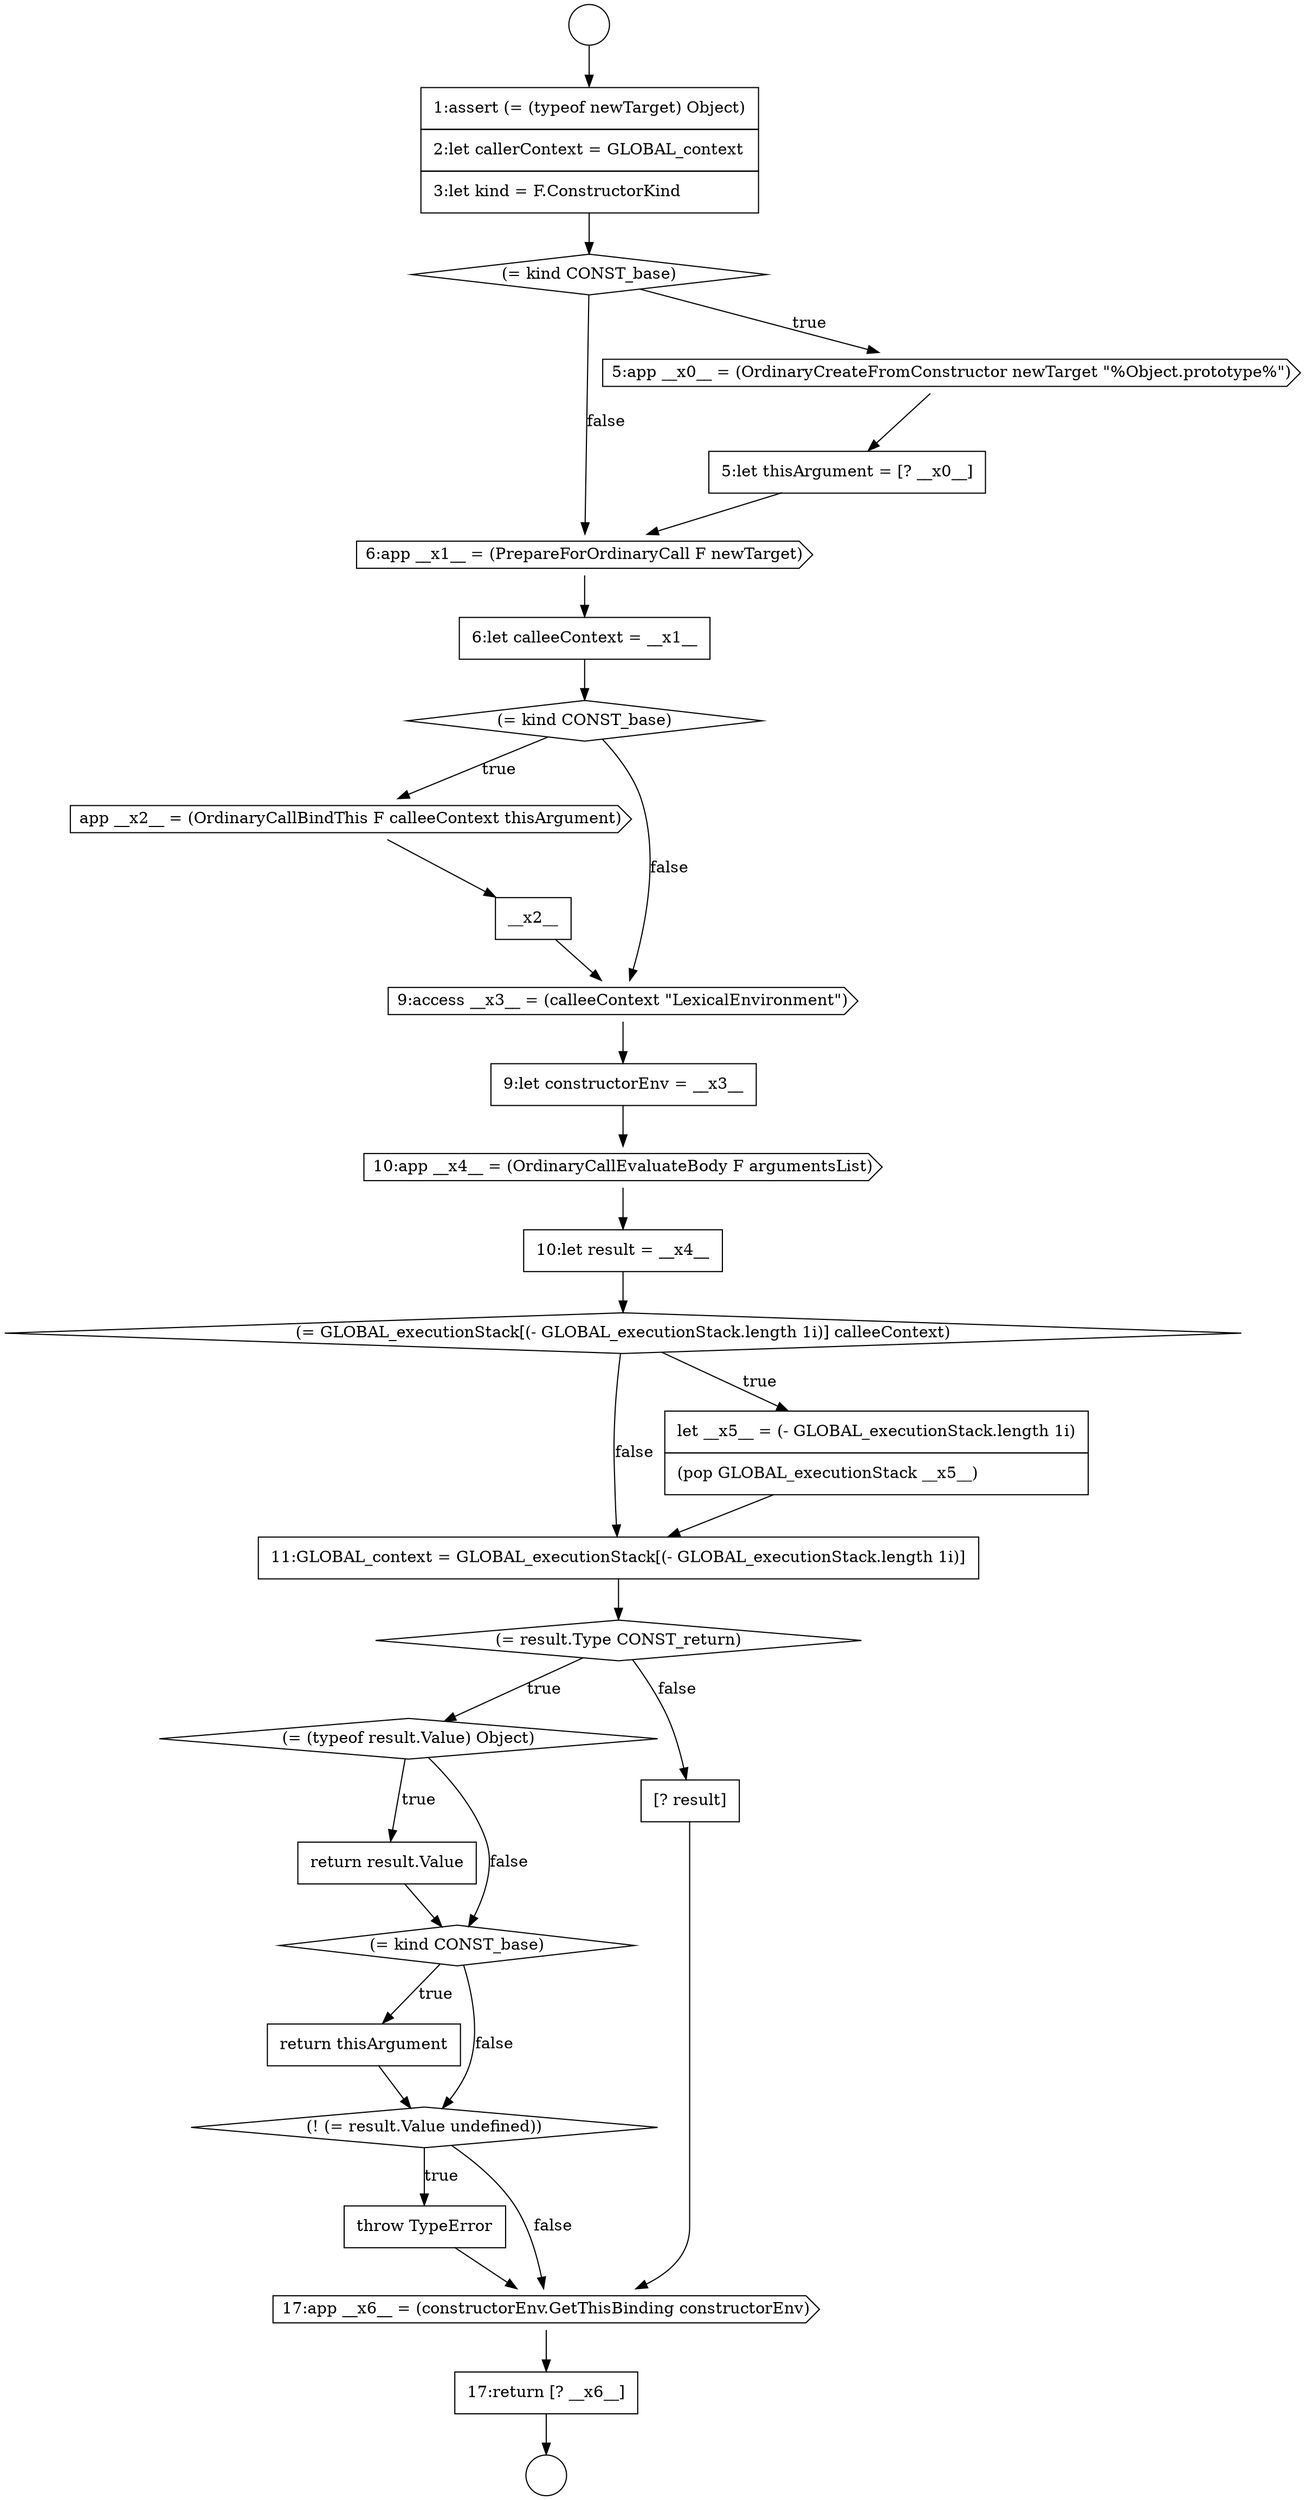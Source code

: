 digraph {
  node0 [shape=circle label=" " color="black" fillcolor="white" style=filled]
  node5 [shape=none, margin=0, label=<<font color="black">
    <table border="0" cellborder="1" cellspacing="0" cellpadding="10">
      <tr><td align="left">5:let thisArgument = [? __x0__]</td></tr>
    </table>
  </font>> color="black" fillcolor="white" style=filled]
  node10 [shape=none, margin=0, label=<<font color="black">
    <table border="0" cellborder="1" cellspacing="0" cellpadding="10">
      <tr><td align="left">__x2__</td></tr>
    </table>
  </font>> color="black" fillcolor="white" style=filled]
  node14 [shape=none, margin=0, label=<<font color="black">
    <table border="0" cellborder="1" cellspacing="0" cellpadding="10">
      <tr><td align="left">10:let result = __x4__</td></tr>
    </table>
  </font>> color="black" fillcolor="white" style=filled]
  node20 [shape=none, margin=0, label=<<font color="black">
    <table border="0" cellborder="1" cellspacing="0" cellpadding="10">
      <tr><td align="left">return result.Value</td></tr>
    </table>
  </font>> color="black" fillcolor="white" style=filled]
  node1 [shape=circle label=" " color="black" fillcolor="white" style=filled]
  node6 [shape=cds, label=<<font color="black">6:app __x1__ = (PrepareForOrdinaryCall F newTarget)</font>> color="black" fillcolor="white" style=filled]
  node21 [shape=diamond, label=<<font color="black">(= kind CONST_base)</font>> color="black" fillcolor="white" style=filled]
  node9 [shape=cds, label=<<font color="black">app __x2__ = (OrdinaryCallBindThis F calleeContext thisArgument)</font>> color="black" fillcolor="white" style=filled]
  node13 [shape=cds, label=<<font color="black">10:app __x4__ = (OrdinaryCallEvaluateBody F argumentsList)</font>> color="black" fillcolor="white" style=filled]
  node2 [shape=none, margin=0, label=<<font color="black">
    <table border="0" cellborder="1" cellspacing="0" cellpadding="10">
      <tr><td align="left">1:assert (= (typeof newTarget) Object)</td></tr>
      <tr><td align="left">2:let callerContext = GLOBAL_context</td></tr>
      <tr><td align="left">3:let kind = F.ConstructorKind</td></tr>
    </table>
  </font>> color="black" fillcolor="white" style=filled]
  node17 [shape=none, margin=0, label=<<font color="black">
    <table border="0" cellborder="1" cellspacing="0" cellpadding="10">
      <tr><td align="left">11:GLOBAL_context = GLOBAL_executionStack[(- GLOBAL_executionStack.length 1i)]</td></tr>
    </table>
  </font>> color="black" fillcolor="white" style=filled]
  node12 [shape=none, margin=0, label=<<font color="black">
    <table border="0" cellborder="1" cellspacing="0" cellpadding="10">
      <tr><td align="left">9:let constructorEnv = __x3__</td></tr>
    </table>
  </font>> color="black" fillcolor="white" style=filled]
  node7 [shape=none, margin=0, label=<<font color="black">
    <table border="0" cellborder="1" cellspacing="0" cellpadding="10">
      <tr><td align="left">6:let calleeContext = __x1__</td></tr>
    </table>
  </font>> color="black" fillcolor="white" style=filled]
  node3 [shape=diamond, label=<<font color="black">(= kind CONST_base)</font>> color="black" fillcolor="white" style=filled]
  node18 [shape=diamond, label=<<font color="black">(= result.Type CONST_return)</font>> color="black" fillcolor="white" style=filled]
  node16 [shape=none, margin=0, label=<<font color="black">
    <table border="0" cellborder="1" cellspacing="0" cellpadding="10">
      <tr><td align="left">let __x5__ = (- GLOBAL_executionStack.length 1i)</td></tr>
      <tr><td align="left">(pop GLOBAL_executionStack __x5__)</td></tr>
    </table>
  </font>> color="black" fillcolor="white" style=filled]
  node11 [shape=cds, label=<<font color="black">9:access __x3__ = (calleeContext &quot;LexicalEnvironment&quot;)</font>> color="black" fillcolor="white" style=filled]
  node8 [shape=diamond, label=<<font color="black">(= kind CONST_base)</font>> color="black" fillcolor="white" style=filled]
  node19 [shape=diamond, label=<<font color="black">(= (typeof result.Value) Object)</font>> color="black" fillcolor="white" style=filled]
  node4 [shape=cds, label=<<font color="black">5:app __x0__ = (OrdinaryCreateFromConstructor newTarget &quot;%Object.prototype%&quot;)</font>> color="black" fillcolor="white" style=filled]
  node15 [shape=diamond, label=<<font color="black">(= GLOBAL_executionStack[(- GLOBAL_executionStack.length 1i)] calleeContext)</font>> color="black" fillcolor="white" style=filled]
  node24 [shape=none, margin=0, label=<<font color="black">
    <table border="0" cellborder="1" cellspacing="0" cellpadding="10">
      <tr><td align="left">throw TypeError</td></tr>
    </table>
  </font>> color="black" fillcolor="white" style=filled]
  node25 [shape=none, margin=0, label=<<font color="black">
    <table border="0" cellborder="1" cellspacing="0" cellpadding="10">
      <tr><td align="left">[? result]</td></tr>
    </table>
  </font>> color="black" fillcolor="white" style=filled]
  node22 [shape=none, margin=0, label=<<font color="black">
    <table border="0" cellborder="1" cellspacing="0" cellpadding="10">
      <tr><td align="left">return thisArgument</td></tr>
    </table>
  </font>> color="black" fillcolor="white" style=filled]
  node27 [shape=none, margin=0, label=<<font color="black">
    <table border="0" cellborder="1" cellspacing="0" cellpadding="10">
      <tr><td align="left">17:return [? __x6__]</td></tr>
    </table>
  </font>> color="black" fillcolor="white" style=filled]
  node26 [shape=cds, label=<<font color="black">17:app __x6__ = (constructorEnv.GetThisBinding constructorEnv)</font>> color="black" fillcolor="white" style=filled]
  node23 [shape=diamond, label=<<font color="black">(! (= result.Value undefined))</font>> color="black" fillcolor="white" style=filled]
  node5 -> node6 [ color="black"]
  node3 -> node4 [label=<<font color="black">true</font>> color="black"]
  node3 -> node6 [label=<<font color="black">false</font>> color="black"]
  node7 -> node8 [ color="black"]
  node11 -> node12 [ color="black"]
  node12 -> node13 [ color="black"]
  node14 -> node15 [ color="black"]
  node26 -> node27 [ color="black"]
  node10 -> node11 [ color="black"]
  node4 -> node5 [ color="black"]
  node25 -> node26 [ color="black"]
  node17 -> node18 [ color="black"]
  node2 -> node3 [ color="black"]
  node23 -> node24 [label=<<font color="black">true</font>> color="black"]
  node23 -> node26 [label=<<font color="black">false</font>> color="black"]
  node13 -> node14 [ color="black"]
  node8 -> node9 [label=<<font color="black">true</font>> color="black"]
  node8 -> node11 [label=<<font color="black">false</font>> color="black"]
  node0 -> node2 [ color="black"]
  node19 -> node20 [label=<<font color="black">true</font>> color="black"]
  node19 -> node21 [label=<<font color="black">false</font>> color="black"]
  node22 -> node23 [ color="black"]
  node6 -> node7 [ color="black"]
  node18 -> node19 [label=<<font color="black">true</font>> color="black"]
  node18 -> node25 [label=<<font color="black">false</font>> color="black"]
  node15 -> node16 [label=<<font color="black">true</font>> color="black"]
  node15 -> node17 [label=<<font color="black">false</font>> color="black"]
  node21 -> node22 [label=<<font color="black">true</font>> color="black"]
  node21 -> node23 [label=<<font color="black">false</font>> color="black"]
  node9 -> node10 [ color="black"]
  node24 -> node26 [ color="black"]
  node20 -> node21 [ color="black"]
  node16 -> node17 [ color="black"]
  node27 -> node1 [ color="black"]
}
